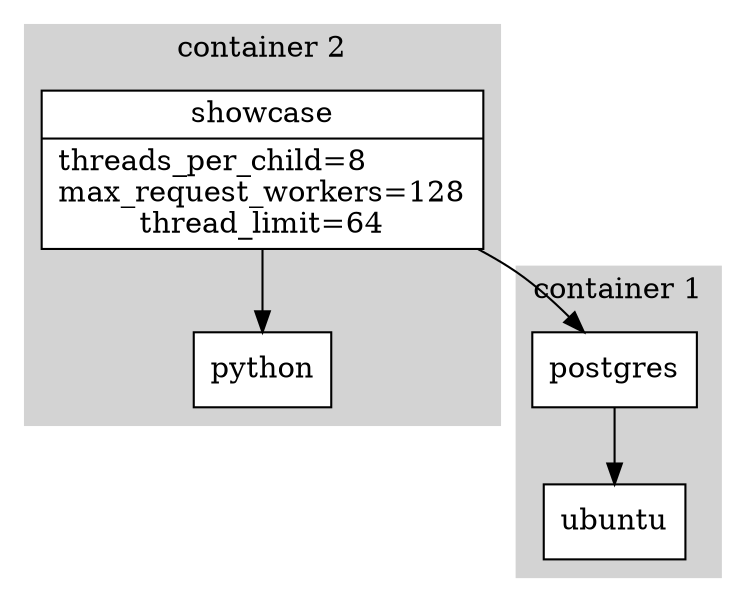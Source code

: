 digraph Config {
  node [shape="record",style="filled",fillcolor="white"];
  subgraph cluster_1 {
    label="container 1";
    style="filled";
    color="lightgrey";
    postgres_0 [label="postgres"];
    ubuntu_0 [label="ubuntu"];
    postgres_0 -> ubuntu_0;
  }
  subgraph cluster_2 {
    label="container 2";
    style="filled";
    color="lightgrey";
    showcase_0 [label="{showcase|threads_per_child=8\lmax_request_workers=128\lthread_limit=64}"];
    python_0 [label="python"];
    showcase_0 -> python_0;
  }
  showcase_0 -> postgres_0;
}
